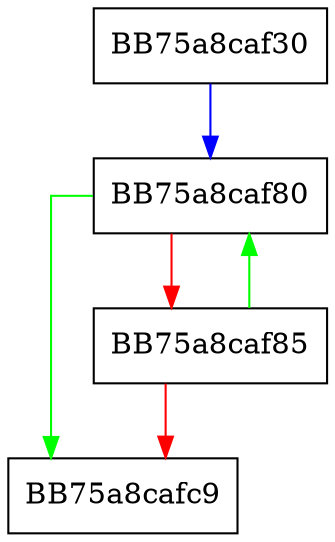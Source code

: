 digraph do_transform {
  node [shape="box"];
  graph [splines=ortho];
  BB75a8caf30 -> BB75a8caf80 [color="blue"];
  BB75a8caf80 -> BB75a8cafc9 [color="green"];
  BB75a8caf80 -> BB75a8caf85 [color="red"];
  BB75a8caf85 -> BB75a8caf80 [color="green"];
  BB75a8caf85 -> BB75a8cafc9 [color="red"];
}